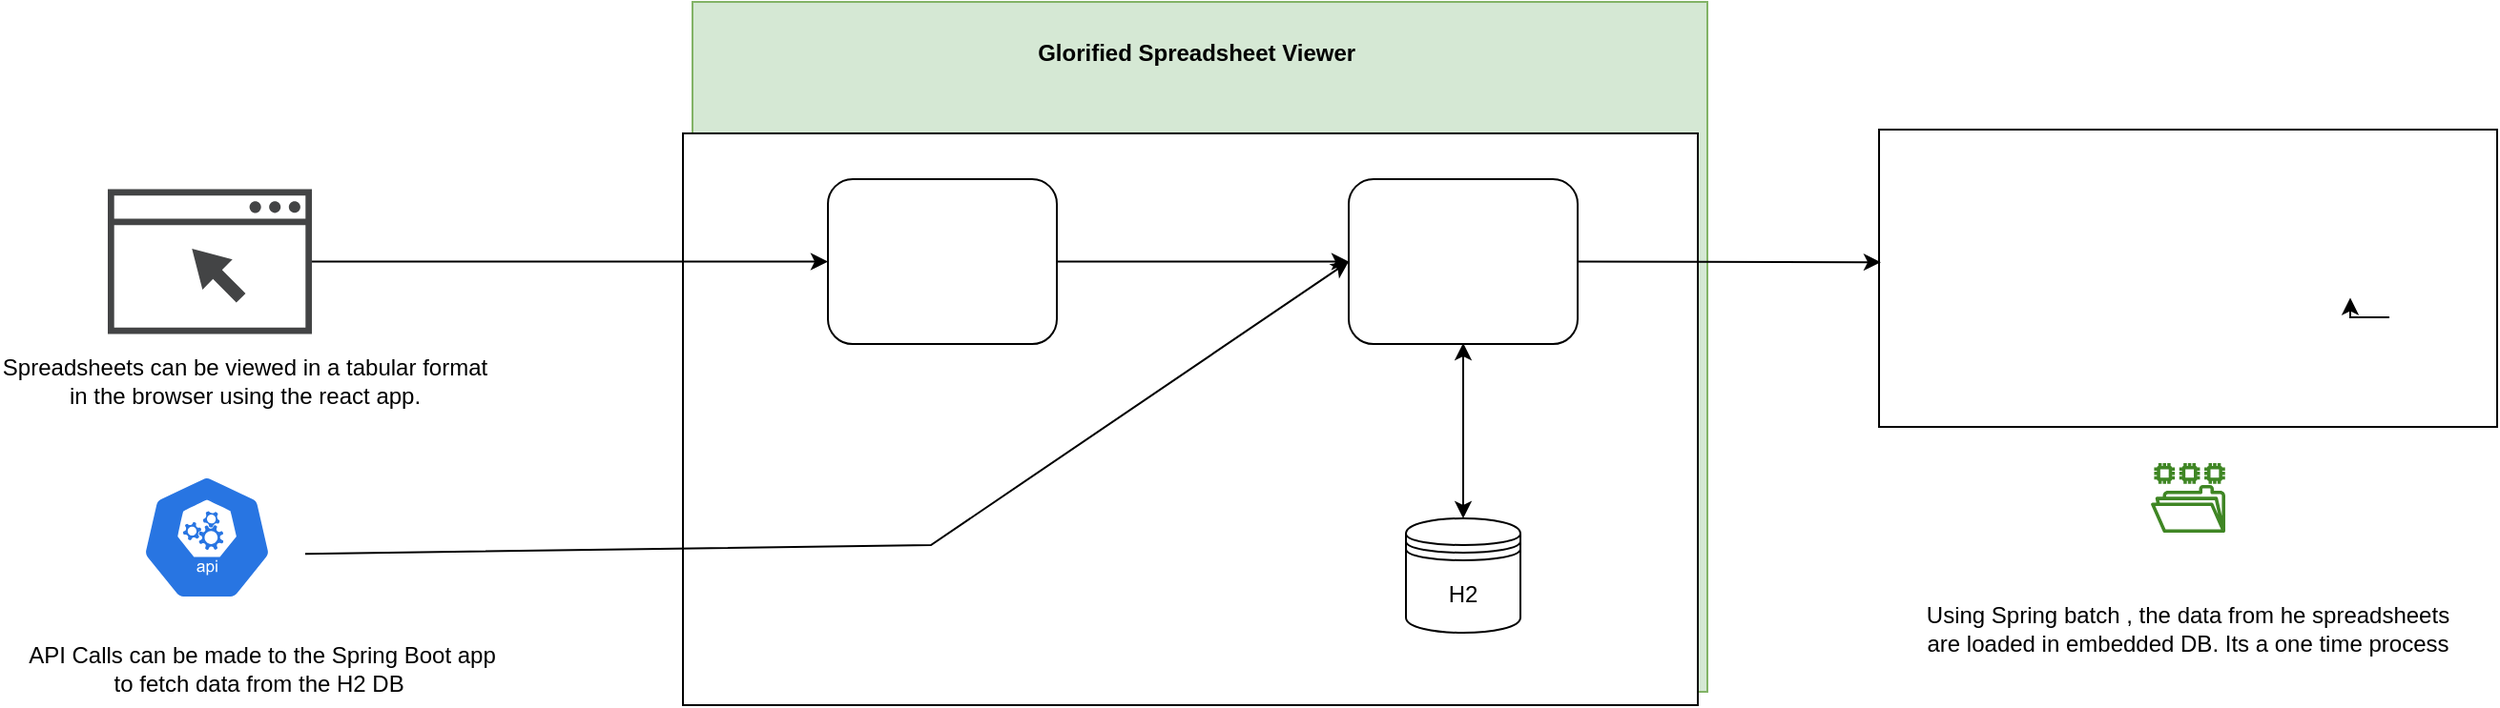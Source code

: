 <mxfile version="20.3.0" type="device"><diagram id="DrQVFIb3TaFoZKeEQJeH" name="Page-1"><mxGraphModel dx="1662" dy="762" grid="0" gridSize="10" guides="1" tooltips="1" connect="1" arrows="1" fold="1" page="0" pageScale="1" pageWidth="850" pageHeight="1100" math="0" shadow="0"><root><mxCell id="0"/><mxCell id="1" parent="0"/><mxCell id="avwph4aWrvSeAN1qILE5-4" value="" style="group;fillColor=#d5e8d4;strokeColor=#82b366;" vertex="1" connectable="0" parent="1"><mxGeometry x="1155" y="54" width="532" height="362" as="geometry"/></mxCell><mxCell id="avwph4aWrvSeAN1qILE5-2" value="" style="rounded=0;whiteSpace=wrap;html=1;" vertex="1" parent="avwph4aWrvSeAN1qILE5-4"><mxGeometry x="-5" y="68.996" width="532" height="299.984" as="geometry"/></mxCell><mxCell id="avwph4aWrvSeAN1qILE5-3" value="&lt;b&gt;Glorified Spreadsheet Viewer&amp;nbsp;&lt;/b&gt;" style="text;html=1;strokeColor=none;fillColor=none;align=center;verticalAlign=middle;whiteSpace=wrap;rounded=0;" vertex="1" parent="avwph4aWrvSeAN1qILE5-4"><mxGeometry x="148" y="5.769" width="236" height="43.267" as="geometry"/></mxCell><mxCell id="avwph4aWrvSeAN1qILE5-5" value="" style="rounded=1;whiteSpace=wrap;html=1;fontFamily=Helvetica;fontSize=12;align=left;" vertex="1" parent="avwph4aWrvSeAN1qILE5-4"><mxGeometry x="71" y="92.998" width="120" height="86.534" as="geometry"/></mxCell><mxCell id="avwph4aWrvSeAN1qILE5-11" value="" style="rounded=1;whiteSpace=wrap;html=1;fontFamily=Helvetica;fontSize=12;align=left;" vertex="1" parent="avwph4aWrvSeAN1qILE5-4"><mxGeometry x="344" y="92.998" width="120" height="86.534" as="geometry"/></mxCell><mxCell id="avwph4aWrvSeAN1qILE5-12" value="" style="shape=image;html=1;verticalAlign=top;verticalLabelPosition=bottom;labelBackgroundColor=#ffffff;imageAspect=0;aspect=fixed;image=https://cdn1.iconfinder.com/data/icons/unicons-line-vol-5/24/react-128.png;fontFamily=Helvetica;fontSize=12;" vertex="1" parent="avwph4aWrvSeAN1qILE5-4"><mxGeometry x="110" y="115.263" width="42" height="42" as="geometry"/></mxCell><mxCell id="avwph4aWrvSeAN1qILE5-16" value="" style="shape=image;html=1;verticalAlign=top;verticalLabelPosition=bottom;labelBackgroundColor=#ffffff;imageAspect=0;aspect=fixed;image=https://cdn2.iconfinder.com/data/icons/boxicons-logos/24/bxl-spring-boot-128.png;fontFamily=Helvetica;fontSize=12;" vertex="1" parent="avwph4aWrvSeAN1qILE5-4"><mxGeometry x="384" y="118.14" width="36.25" height="36.25" as="geometry"/></mxCell><mxCell id="avwph4aWrvSeAN1qILE5-24" value="H2" style="shape=datastore;whiteSpace=wrap;html=1;fontFamily=Helvetica;fontSize=12;" vertex="1" parent="avwph4aWrvSeAN1qILE5-4"><mxGeometry x="374" y="271" width="60" height="60" as="geometry"/></mxCell><mxCell id="avwph4aWrvSeAN1qILE5-25" value="" style="endArrow=classic;startArrow=classic;html=1;rounded=0;fontFamily=Helvetica;fontSize=12;exitX=0.5;exitY=0;exitDx=0;exitDy=0;entryX=0.5;entryY=0.994;entryDx=0;entryDy=0;entryPerimeter=0;" edge="1" parent="avwph4aWrvSeAN1qILE5-4" source="avwph4aWrvSeAN1qILE5-24" target="avwph4aWrvSeAN1qILE5-11"><mxGeometry width="50" height="50" relative="1" as="geometry"><mxPoint x="253" y="252" as="sourcePoint"/><mxPoint x="303" y="202" as="targetPoint"/><Array as="points"/></mxGeometry></mxCell><mxCell id="avwph4aWrvSeAN1qILE5-26" value="" style="endArrow=classic;html=1;rounded=0;fontFamily=Helvetica;fontSize=12;exitX=1;exitY=0.5;exitDx=0;exitDy=0;entryX=0;entryY=0.5;entryDx=0;entryDy=0;" edge="1" parent="avwph4aWrvSeAN1qILE5-4" source="avwph4aWrvSeAN1qILE5-5" target="avwph4aWrvSeAN1qILE5-11"><mxGeometry width="50" height="50" relative="1" as="geometry"><mxPoint x="241" y="159" as="sourcePoint"/><mxPoint x="291" y="109" as="targetPoint"/></mxGeometry></mxCell><mxCell id="avwph4aWrvSeAN1qILE5-17" value="" style="sketch=0;outlineConnect=0;fontColor=#232F3E;gradientColor=none;fillColor=#3F8624;strokeColor=none;dashed=0;verticalLabelPosition=bottom;verticalAlign=top;align=center;html=1;fontSize=12;fontStyle=0;aspect=fixed;pointerEvents=1;shape=mxgraph.aws4.file_system;fontFamily=Helvetica;" vertex="1" parent="1"><mxGeometry x="1919.5" y="296" width="39" height="36.5" as="geometry"/></mxCell><mxCell id="avwph4aWrvSeAN1qILE5-18" value="" style="rounded=0;whiteSpace=wrap;html=1;fontFamily=Helvetica;fontSize=12;" vertex="1" parent="1"><mxGeometry x="1777" y="121" width="324" height="156" as="geometry"/></mxCell><mxCell id="avwph4aWrvSeAN1qILE5-19" value="" style="shape=image;html=1;verticalAlign=top;verticalLabelPosition=bottom;labelBackgroundColor=#ffffff;imageAspect=0;aspect=fixed;image=https://cdn3.iconfinder.com/data/icons/document-icons-2/30/647702-excel-128.png;fontFamily=Helvetica;fontSize=12;" vertex="1" parent="1"><mxGeometry x="1815" y="178.5" width="41" height="41" as="geometry"/></mxCell><mxCell id="avwph4aWrvSeAN1qILE5-20" value="" style="shape=image;html=1;verticalAlign=top;verticalLabelPosition=bottom;labelBackgroundColor=#ffffff;imageAspect=0;aspect=fixed;image=https://cdn3.iconfinder.com/data/icons/document-icons-2/30/647702-excel-128.png;fontFamily=Helvetica;fontSize=12;" vertex="1" parent="1"><mxGeometry x="1919.5" y="178.5" width="41" height="41" as="geometry"/></mxCell><mxCell id="avwph4aWrvSeAN1qILE5-21" value="" style="shape=image;html=1;verticalAlign=top;verticalLabelPosition=bottom;labelBackgroundColor=#ffffff;imageAspect=0;aspect=fixed;image=https://cdn3.iconfinder.com/data/icons/document-icons-2/30/647702-excel-128.png;fontFamily=Helvetica;fontSize=12;" vertex="1" parent="1"><mxGeometry x="2024" y="178.5" width="41" height="41" as="geometry"/></mxCell><mxCell id="avwph4aWrvSeAN1qILE5-22" style="edgeStyle=orthogonalEdgeStyle;rounded=0;orthogonalLoop=1;jettySize=auto;html=1;exitX=0.5;exitY=1;exitDx=0;exitDy=0;entryX=0;entryY=0.75;entryDx=0;entryDy=0;fontFamily=Helvetica;fontSize=12;" edge="1" parent="1" source="avwph4aWrvSeAN1qILE5-21" target="avwph4aWrvSeAN1qILE5-21"><mxGeometry relative="1" as="geometry"/></mxCell><mxCell id="avwph4aWrvSeAN1qILE5-27" value="" style="endArrow=classic;html=1;rounded=0;fontFamily=Helvetica;fontSize=12;exitX=1;exitY=0.5;exitDx=0;exitDy=0;entryX=0.003;entryY=0.446;entryDx=0;entryDy=0;entryPerimeter=0;" edge="1" parent="1" source="avwph4aWrvSeAN1qILE5-11" target="avwph4aWrvSeAN1qILE5-18"><mxGeometry width="50" height="50" relative="1" as="geometry"><mxPoint x="1712" y="233" as="sourcePoint"/><mxPoint x="1762" y="183" as="targetPoint"/></mxGeometry></mxCell><mxCell id="avwph4aWrvSeAN1qILE5-29" value="Using Spring batch , the data from he spreadsheets are loaded in embedded DB. Its a one time process" style="text;html=1;strokeColor=none;fillColor=none;align=center;verticalAlign=middle;whiteSpace=wrap;rounded=0;fontFamily=Helvetica;fontSize=12;" vertex="1" parent="1"><mxGeometry x="1800" y="368" width="278" height="30" as="geometry"/></mxCell><mxCell id="avwph4aWrvSeAN1qILE5-30" value="" style="sketch=0;html=1;dashed=0;whitespace=wrap;fillColor=#2875E2;strokeColor=#ffffff;points=[[0.005,0.63,0],[0.1,0.2,0],[0.9,0.2,0],[0.5,0,0],[0.995,0.63,0],[0.72,0.99,0],[0.5,1,0],[0.28,0.99,0]];shape=mxgraph.kubernetes.icon;prIcon=api;fontFamily=Helvetica;fontSize=12;" vertex="1" parent="1"><mxGeometry x="848.5" y="302" width="104" height="66" as="geometry"/></mxCell><mxCell id="avwph4aWrvSeAN1qILE5-31" value="" style="sketch=0;pointerEvents=1;shadow=0;dashed=0;html=1;strokeColor=none;fillColor=#434445;aspect=fixed;labelPosition=center;verticalLabelPosition=bottom;verticalAlign=top;align=center;outlineConnect=0;shape=mxgraph.vvd.web_browser;fontFamily=Helvetica;fontSize=12;" vertex="1" parent="1"><mxGeometry x="848.5" y="152.28" width="107" height="75.97" as="geometry"/></mxCell><mxCell id="avwph4aWrvSeAN1qILE5-32" value="" style="endArrow=classic;html=1;rounded=0;fontFamily=Helvetica;fontSize=12;entryX=0;entryY=0.5;entryDx=0;entryDy=0;" edge="1" parent="1" source="avwph4aWrvSeAN1qILE5-31" target="avwph4aWrvSeAN1qILE5-5"><mxGeometry width="50" height="50" relative="1" as="geometry"><mxPoint x="1033" y="214" as="sourcePoint"/><mxPoint x="1083" y="164" as="targetPoint"/></mxGeometry></mxCell><mxCell id="avwph4aWrvSeAN1qILE5-33" value="" style="endArrow=classic;html=1;rounded=0;fontFamily=Helvetica;fontSize=12;exitX=0.995;exitY=0.63;exitDx=0;exitDy=0;exitPerimeter=0;entryX=0;entryY=0.5;entryDx=0;entryDy=0;" edge="1" parent="1" source="avwph4aWrvSeAN1qILE5-30" target="avwph4aWrvSeAN1qILE5-11"><mxGeometry width="50" height="50" relative="1" as="geometry"><mxPoint x="1023" y="366" as="sourcePoint"/><mxPoint x="1073" y="316" as="targetPoint"/><Array as="points"><mxPoint x="1280" y="339"/></Array></mxGeometry></mxCell><mxCell id="avwph4aWrvSeAN1qILE5-34" value="API Calls can be made to the Spring Boot app to fetch data from the H2 DB&amp;nbsp;" style="text;html=1;strokeColor=none;fillColor=none;align=center;verticalAlign=middle;whiteSpace=wrap;rounded=0;fontFamily=Helvetica;fontSize=12;" vertex="1" parent="1"><mxGeometry x="801" y="389" width="257" height="30" as="geometry"/></mxCell><mxCell id="avwph4aWrvSeAN1qILE5-35" value="Spreadsheets can be viewed in a tabular format in the browser using the react app." style="text;html=1;strokeColor=none;fillColor=none;align=center;verticalAlign=middle;whiteSpace=wrap;rounded=0;fontFamily=Helvetica;fontSize=12;" vertex="1" parent="1"><mxGeometry x="792" y="238" width="257" height="30" as="geometry"/></mxCell></root></mxGraphModel></diagram></mxfile>